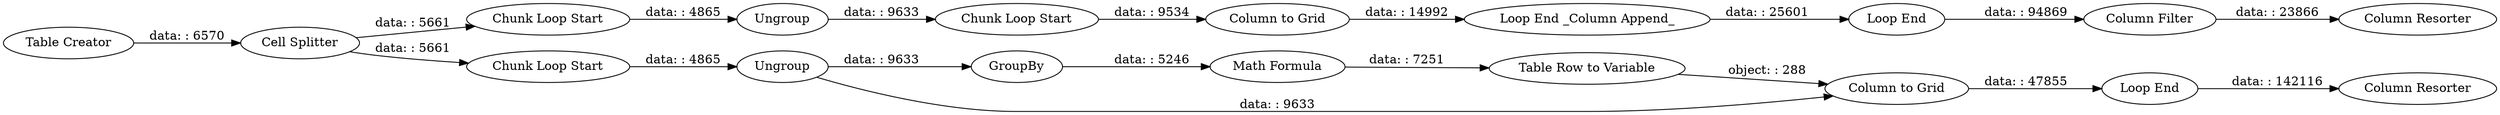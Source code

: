 digraph {
	"-4555104536296824243_10" [label="Column Resorter"]
	"-4555104536296824243_16" [label="Loop End"]
	"-4555104536296824243_14" [label="Column to Grid"]
	"-4555104536296824243_4" [label=Ungroup]
	"-4555104536296824243_18" [label="Column Resorter"]
	"-4555104536296824243_5" [label=GroupBy]
	"-4555104536296824243_13" [label="Chunk Loop Start"]
	"-4555104536296824243_1" [label="Table Creator"]
	"-4555104536296824243_15" [label="Loop End _Column Append_"]
	"-4555104536296824243_17" [label="Column Filter"]
	"-4555104536296824243_2" [label="Cell Splitter"]
	"-4555104536296824243_12" [label=Ungroup]
	"-4555104536296824243_8" [label="Column to Grid"]
	"-4555104536296824243_7" [label="Table Row to Variable"]
	"-4555104536296824243_11" [label="Chunk Loop Start"]
	"-4555104536296824243_6" [label="Math Formula"]
	"-4555104536296824243_3" [label="Chunk Loop Start"]
	"-4555104536296824243_9" [label="Loop End"]
	"-4555104536296824243_7" -> "-4555104536296824243_8" [label="object: : 288"]
	"-4555104536296824243_11" -> "-4555104536296824243_12" [label="data: : 4865"]
	"-4555104536296824243_12" -> "-4555104536296824243_13" [label="data: : 9633"]
	"-4555104536296824243_2" -> "-4555104536296824243_3" [label="data: : 5661"]
	"-4555104536296824243_4" -> "-4555104536296824243_8" [label="data: : 9633"]
	"-4555104536296824243_5" -> "-4555104536296824243_6" [label="data: : 5246"]
	"-4555104536296824243_6" -> "-4555104536296824243_7" [label="data: : 7251"]
	"-4555104536296824243_8" -> "-4555104536296824243_9" [label="data: : 47855"]
	"-4555104536296824243_14" -> "-4555104536296824243_15" [label="data: : 14992"]
	"-4555104536296824243_2" -> "-4555104536296824243_11" [label="data: : 5661"]
	"-4555104536296824243_3" -> "-4555104536296824243_4" [label="data: : 4865"]
	"-4555104536296824243_13" -> "-4555104536296824243_14" [label="data: : 9534"]
	"-4555104536296824243_1" -> "-4555104536296824243_2" [label="data: : 6570"]
	"-4555104536296824243_15" -> "-4555104536296824243_16" [label="data: : 25601"]
	"-4555104536296824243_4" -> "-4555104536296824243_5" [label="data: : 9633"]
	"-4555104536296824243_16" -> "-4555104536296824243_17" [label="data: : 94869"]
	"-4555104536296824243_17" -> "-4555104536296824243_18" [label="data: : 23866"]
	"-4555104536296824243_9" -> "-4555104536296824243_10" [label="data: : 142116"]
	rankdir=LR
}
